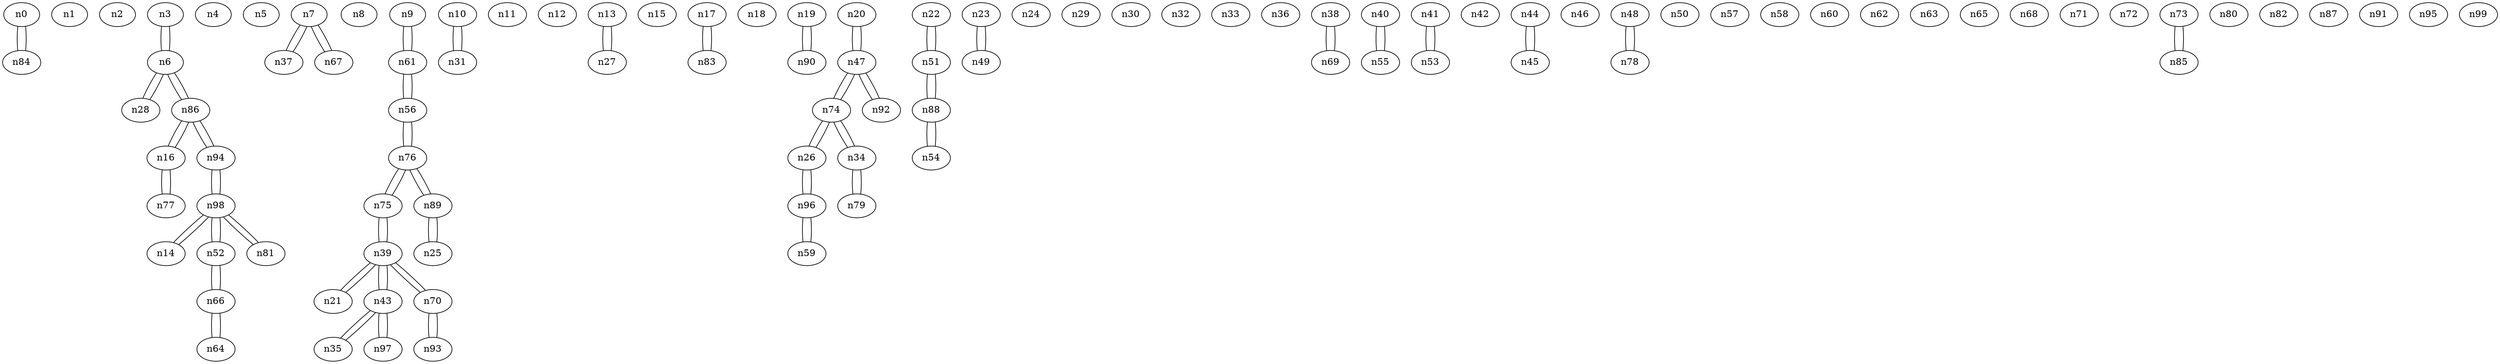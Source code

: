 graph {
n0;
n1;
n2;
n3;
n4;
n5;
n6;
n7;
n8;
n9;
n10;
n11;
n12;
n13;
n14;
n15;
n16;
n17;
n18;
n19;
n20;
n21;
n22;
n23;
n24;
n25;
n26;
n27;
n28;
n29;
n30;
n31;
n32;
n33;
n34;
n35;
n36;
n37;
n38;
n39;
n40;
n41;
n42;
n43;
n44;
n45;
n46;
n47;
n48;
n49;
n50;
n51;
n52;
n53;
n54;
n55;
n56;
n57;
n58;
n59;
n60;
n61;
n62;
n63;
n64;
n65;
n66;
n67;
n68;
n69;
n70;
n71;
n72;
n73;
n74;
n75;
n76;
n77;
n78;
n79;
n80;
n81;
n82;
n83;
n84;
n85;
n86;
n87;
n88;
n89;
n90;
n91;
n92;
n93;
n94;
n95;
n96;
n97;
n98;
n99;
n0 -- n84;
n3 -- n6;
n6 -- n86;
n6 -- n28;
n6 -- n3;
n7 -- n67;
n7 -- n37;
n9 -- n61;
n10 -- n31;
n13 -- n27;
n14 -- n98;
n16 -- n86;
n16 -- n77;
n17 -- n83;
n19 -- n90;
n20 -- n47;
n21 -- n39;
n22 -- n51;
n23 -- n49;
n25 -- n89;
n26 -- n96;
n26 -- n74;
n27 -- n13;
n28 -- n6;
n31 -- n10;
n34 -- n79;
n34 -- n74;
n35 -- n43;
n37 -- n7;
n38 -- n69;
n39 -- n75;
n39 -- n21;
n39 -- n43;
n39 -- n70;
n40 -- n55;
n41 -- n53;
n43 -- n35;
n43 -- n97;
n43 -- n39;
n44 -- n45;
n45 -- n44;
n47 -- n20;
n47 -- n92;
n47 -- n74;
n48 -- n78;
n49 -- n23;
n51 -- n22;
n51 -- n88;
n52 -- n66;
n52 -- n98;
n53 -- n41;
n54 -- n88;
n55 -- n40;
n56 -- n76;
n56 -- n61;
n59 -- n96;
n61 -- n56;
n61 -- n9;
n64 -- n66;
n66 -- n52;
n66 -- n64;
n67 -- n7;
n69 -- n38;
n70 -- n93;
n70 -- n39;
n73 -- n85;
n74 -- n34;
n74 -- n47;
n74 -- n26;
n75 -- n76;
n75 -- n39;
n76 -- n75;
n76 -- n56;
n76 -- n89;
n77 -- n16;
n78 -- n48;
n79 -- n34;
n81 -- n98;
n83 -- n17;
n84 -- n0;
n85 -- n73;
n86 -- n6;
n86 -- n94;
n86 -- n16;
n88 -- n54;
n88 -- n51;
n89 -- n25;
n89 -- n76;
n90 -- n19;
n92 -- n47;
n93 -- n70;
n94 -- n86;
n94 -- n98;
n96 -- n59;
n96 -- n26;
n97 -- n43;
n98 -- n14;
n98 -- n52;
n98 -- n94;
n98 -- n81;
}
